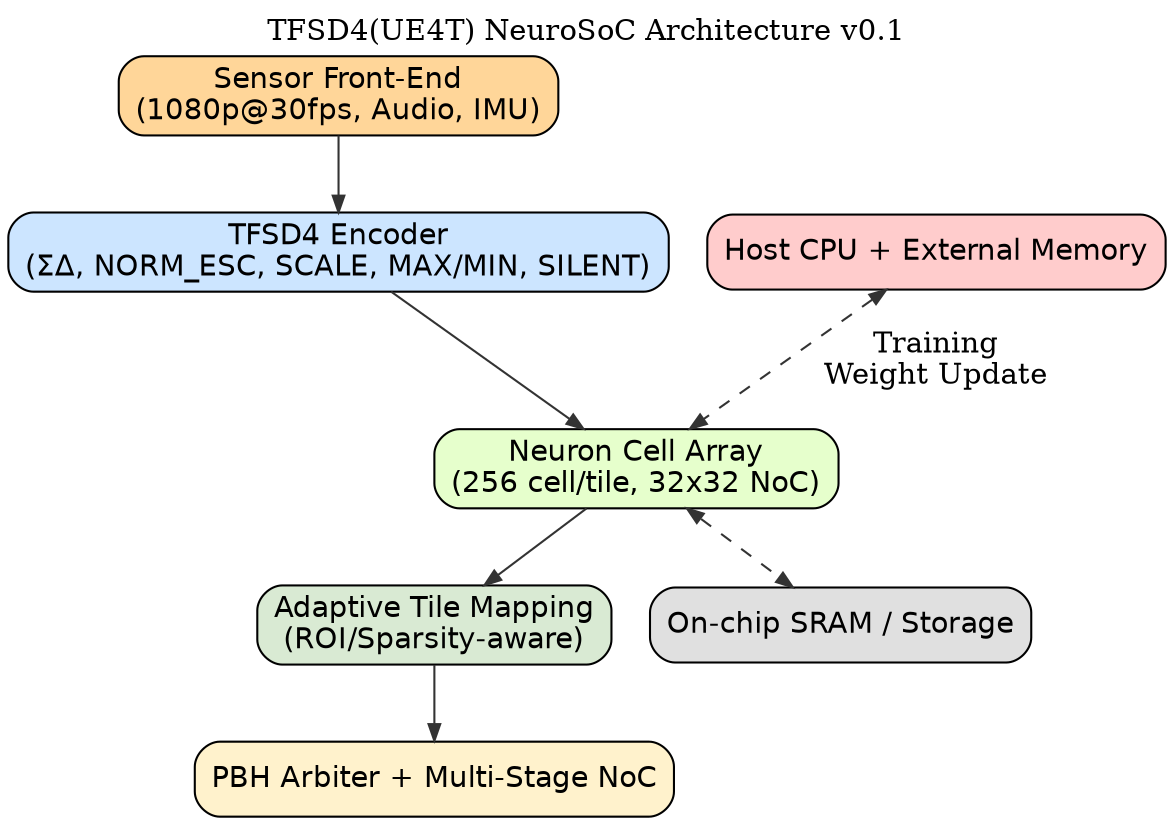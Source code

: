 digraph NMC_ARCH {
  label = "TFSD4(UE4T) NeuroSoC Architecture v0.1";
  labelloc = "t";

  rankdir=TB;
  node [shape=box, style="rounded,filled", fillcolor="#EAF3FF", fontname="Helvetica"];
  edge [color="#333333", arrowsize=0.8];

  sensor [label="Sensor Front-End\n(1080p@30fps, Audio, IMU)", fillcolor="#FFD699"];
  enc [label="TFSD4 Encoder\n(ΣΔ, NORM_ESC, SCALE, MAX/MIN, SILENT)", fillcolor="#CCE5FF"];
  array [label="Neuron Cell Array\n(256 cell/tile, 32x32 NoC)", fillcolor="#E6FFCC"];
  adapt [label="Adaptive Tile Mapping\n(ROI/Sparsity-aware)", fillcolor="#D9EAD3"];
  arb [label="PBH Arbiter + Multi-Stage NoC", fillcolor="#FFF2CC"];
  host [label="Host CPU + External Memory", fillcolor="#FFCCCC"];
  sram [label="On-chip SRAM / Storage", fillcolor="#E0E0E0"];

  sensor -> enc -> array -> adapt -> arb;
  host -> array [dir=both, style=dashed, label="Training\nWeight Update"];
  array -> sram [dir=both, style=dashed];
}
